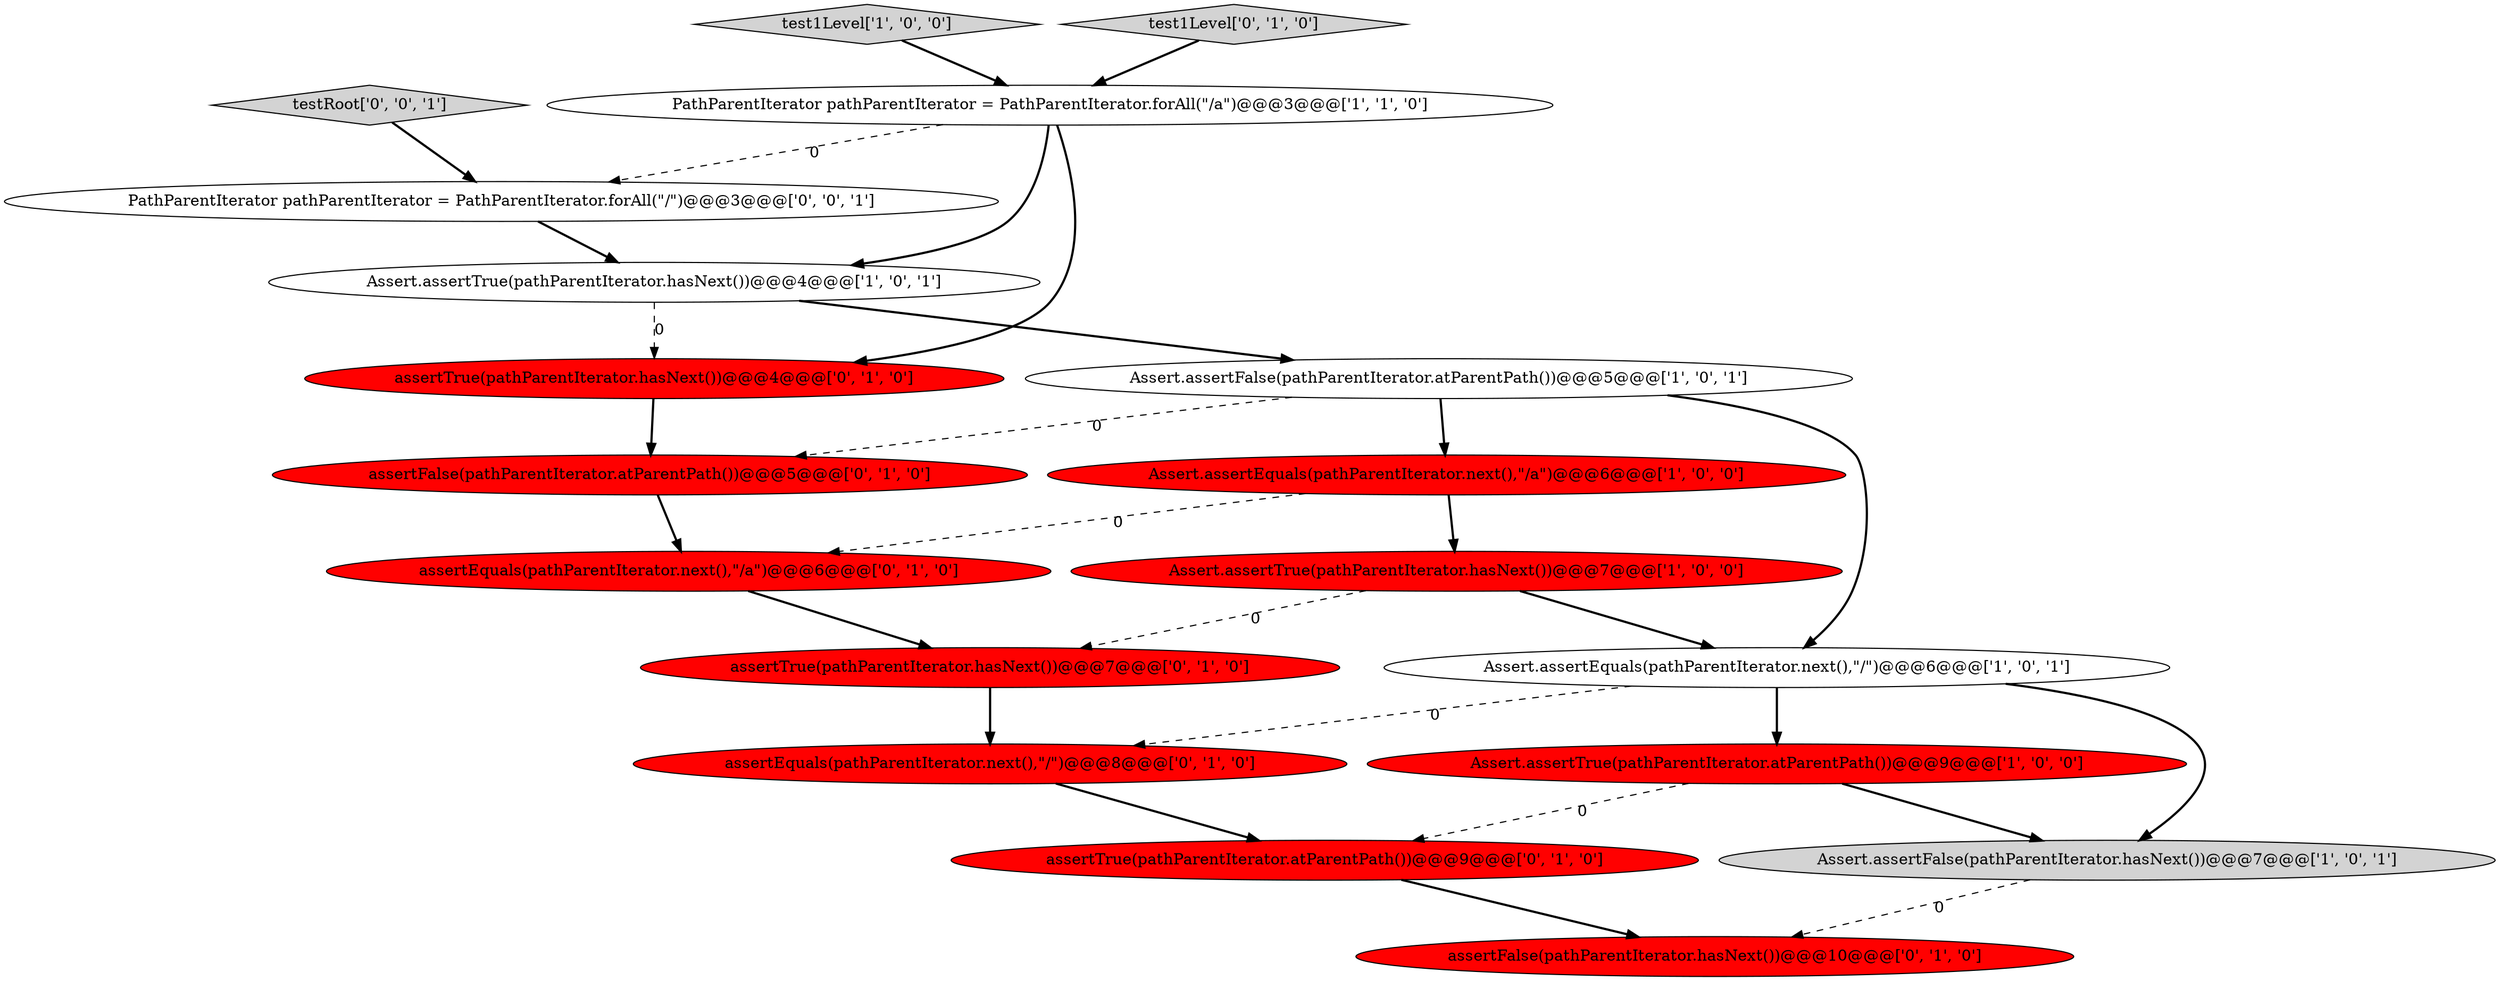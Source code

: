 digraph {
10 [style = filled, label = "assertFalse(pathParentIterator.atParentPath())@@@5@@@['0', '1', '0']", fillcolor = red, shape = ellipse image = "AAA1AAABBB2BBB"];
6 [style = filled, label = "Assert.assertFalse(pathParentIterator.atParentPath())@@@5@@@['1', '0', '1']", fillcolor = white, shape = ellipse image = "AAA0AAABBB1BBB"];
2 [style = filled, label = "Assert.assertTrue(pathParentIterator.hasNext())@@@4@@@['1', '0', '1']", fillcolor = white, shape = ellipse image = "AAA0AAABBB1BBB"];
3 [style = filled, label = "Assert.assertEquals(pathParentIterator.next(),\"/\")@@@6@@@['1', '0', '1']", fillcolor = white, shape = ellipse image = "AAA0AAABBB1BBB"];
4 [style = filled, label = "test1Level['1', '0', '0']", fillcolor = lightgray, shape = diamond image = "AAA0AAABBB1BBB"];
9 [style = filled, label = "assertTrue(pathParentIterator.atParentPath())@@@9@@@['0', '1', '0']", fillcolor = red, shape = ellipse image = "AAA1AAABBB2BBB"];
7 [style = filled, label = "Assert.assertEquals(pathParentIterator.next(),\"/a\")@@@6@@@['1', '0', '0']", fillcolor = red, shape = ellipse image = "AAA1AAABBB1BBB"];
8 [style = filled, label = "Assert.assertFalse(pathParentIterator.hasNext())@@@7@@@['1', '0', '1']", fillcolor = lightgray, shape = ellipse image = "AAA0AAABBB1BBB"];
13 [style = filled, label = "assertEquals(pathParentIterator.next(),\"/\")@@@8@@@['0', '1', '0']", fillcolor = red, shape = ellipse image = "AAA1AAABBB2BBB"];
12 [style = filled, label = "assertFalse(pathParentIterator.hasNext())@@@10@@@['0', '1', '0']", fillcolor = red, shape = ellipse image = "AAA1AAABBB2BBB"];
1 [style = filled, label = "Assert.assertTrue(pathParentIterator.hasNext())@@@7@@@['1', '0', '0']", fillcolor = red, shape = ellipse image = "AAA1AAABBB1BBB"];
14 [style = filled, label = "assertTrue(pathParentIterator.hasNext())@@@4@@@['0', '1', '0']", fillcolor = red, shape = ellipse image = "AAA1AAABBB2BBB"];
11 [style = filled, label = "test1Level['0', '1', '0']", fillcolor = lightgray, shape = diamond image = "AAA0AAABBB2BBB"];
17 [style = filled, label = "testRoot['0', '0', '1']", fillcolor = lightgray, shape = diamond image = "AAA0AAABBB3BBB"];
18 [style = filled, label = "PathParentIterator pathParentIterator = PathParentIterator.forAll(\"/\")@@@3@@@['0', '0', '1']", fillcolor = white, shape = ellipse image = "AAA0AAABBB3BBB"];
5 [style = filled, label = "PathParentIterator pathParentIterator = PathParentIterator.forAll(\"/a\")@@@3@@@['1', '1', '0']", fillcolor = white, shape = ellipse image = "AAA0AAABBB1BBB"];
15 [style = filled, label = "assertTrue(pathParentIterator.hasNext())@@@7@@@['0', '1', '0']", fillcolor = red, shape = ellipse image = "AAA1AAABBB2BBB"];
16 [style = filled, label = "assertEquals(pathParentIterator.next(),\"/a\")@@@6@@@['0', '1', '0']", fillcolor = red, shape = ellipse image = "AAA1AAABBB2BBB"];
0 [style = filled, label = "Assert.assertTrue(pathParentIterator.atParentPath())@@@9@@@['1', '0', '0']", fillcolor = red, shape = ellipse image = "AAA1AAABBB1BBB"];
16->15 [style = bold, label=""];
6->3 [style = bold, label=""];
15->13 [style = bold, label=""];
7->1 [style = bold, label=""];
2->6 [style = bold, label=""];
7->16 [style = dashed, label="0"];
1->15 [style = dashed, label="0"];
1->3 [style = bold, label=""];
14->10 [style = bold, label=""];
8->12 [style = dashed, label="0"];
5->14 [style = bold, label=""];
18->2 [style = bold, label=""];
5->18 [style = dashed, label="0"];
3->13 [style = dashed, label="0"];
3->0 [style = bold, label=""];
6->10 [style = dashed, label="0"];
11->5 [style = bold, label=""];
5->2 [style = bold, label=""];
2->14 [style = dashed, label="0"];
10->16 [style = bold, label=""];
3->8 [style = bold, label=""];
0->8 [style = bold, label=""];
13->9 [style = bold, label=""];
9->12 [style = bold, label=""];
0->9 [style = dashed, label="0"];
6->7 [style = bold, label=""];
4->5 [style = bold, label=""];
17->18 [style = bold, label=""];
}

